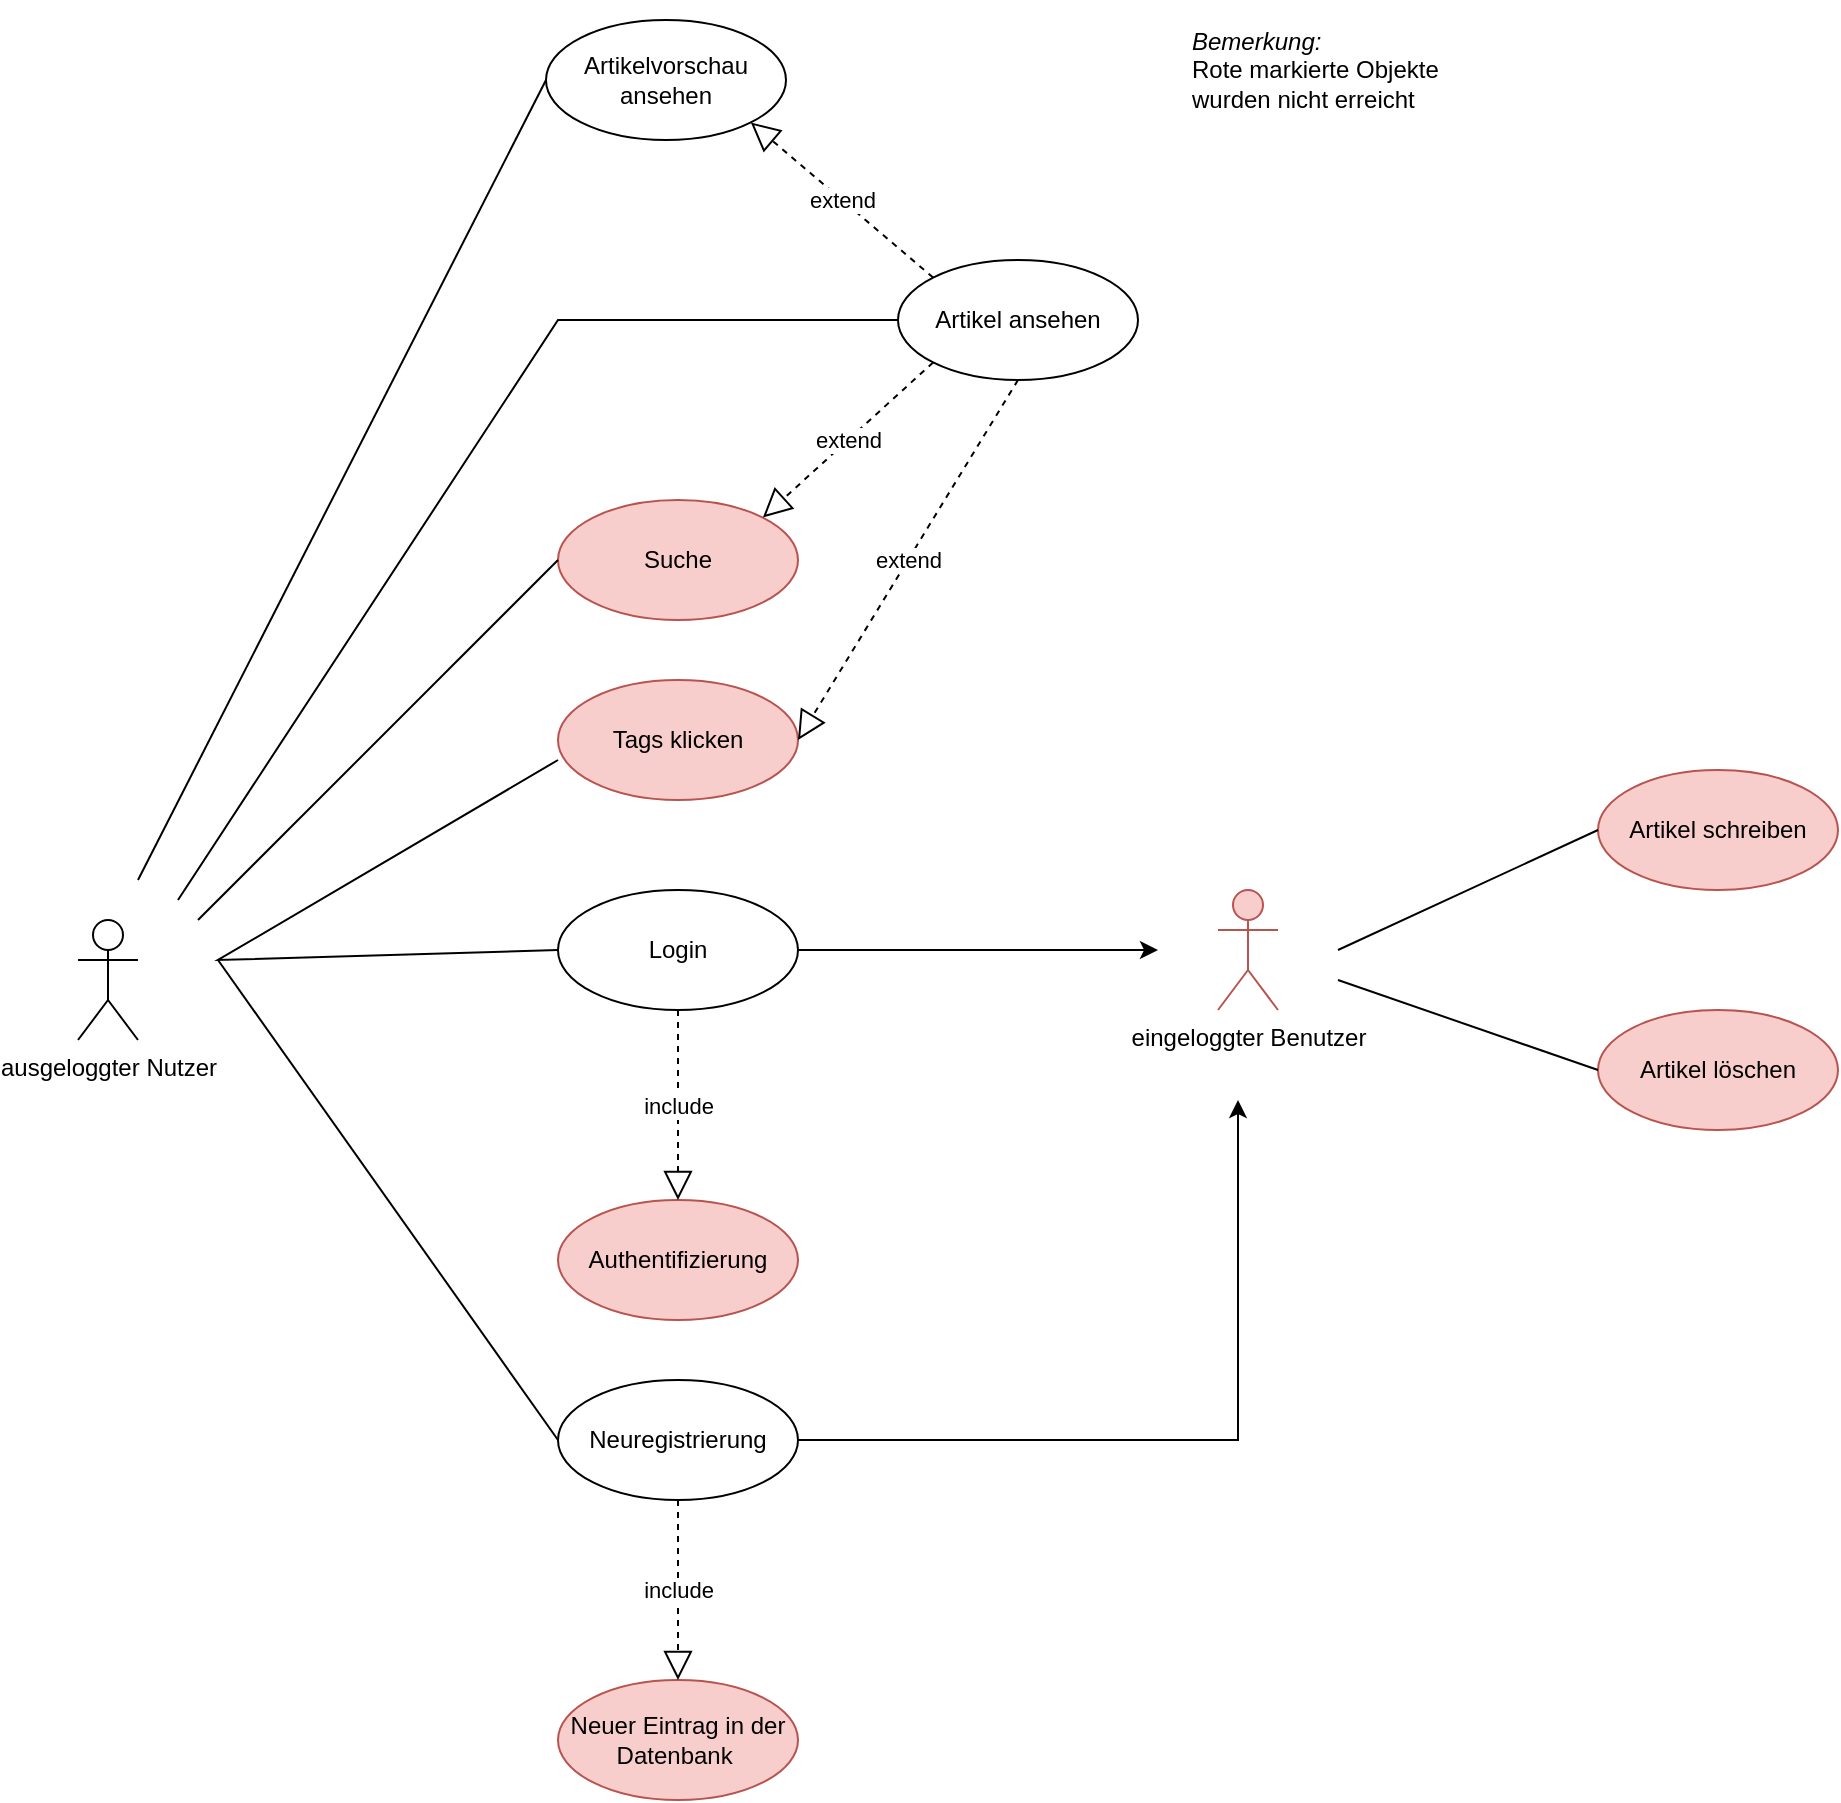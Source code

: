 <mxfile version="20.0.4" type="github">
  <diagram id="LUIKh2yXa2uc6H_MhnpQ" name="Page-1">
    <mxGraphModel dx="1756" dy="898" grid="1" gridSize="10" guides="1" tooltips="1" connect="1" arrows="1" fold="1" page="1" pageScale="1" pageWidth="827" pageHeight="1169" math="0" shadow="0">
      <root>
        <mxCell id="0" />
        <mxCell id="1" parent="0" />
        <mxCell id="9gUIYYkPxipgCvS0CtOu-1" value="Artikelvorschau ansehen" style="ellipse;whiteSpace=wrap;html=1;" parent="1" vertex="1">
          <mxGeometry x="294" y="120" width="120" height="60" as="geometry" />
        </mxCell>
        <mxCell id="9gUIYYkPxipgCvS0CtOu-2" value="Artikel ansehen" style="ellipse;whiteSpace=wrap;html=1;" parent="1" vertex="1">
          <mxGeometry x="470" y="240" width="120" height="60" as="geometry" />
        </mxCell>
        <mxCell id="9gUIYYkPxipgCvS0CtOu-3" value="Suche" style="ellipse;whiteSpace=wrap;html=1;fillColor=#f8cecc;strokeColor=#b85450;" parent="1" vertex="1">
          <mxGeometry x="300" y="360" width="120" height="60" as="geometry" />
        </mxCell>
        <mxCell id="9gUIYYkPxipgCvS0CtOu-4" value="Tags klicken" style="ellipse;whiteSpace=wrap;html=1;fillColor=#f8cecc;strokeColor=#b85450;" parent="1" vertex="1">
          <mxGeometry x="300" y="450" width="120" height="60" as="geometry" />
        </mxCell>
        <mxCell id="9gUIYYkPxipgCvS0CtOu-6" value="Artikel schreiben" style="ellipse;whiteSpace=wrap;html=1;fillColor=#f8cecc;strokeColor=#b85450;" parent="1" vertex="1">
          <mxGeometry x="820" y="495" width="120" height="60" as="geometry" />
        </mxCell>
        <mxCell id="9gUIYYkPxipgCvS0CtOu-7" value="Authentifizierung" style="ellipse;whiteSpace=wrap;html=1;fillColor=#f8cecc;strokeColor=#b85450;" parent="1" vertex="1">
          <mxGeometry x="300" y="710" width="120" height="60" as="geometry" />
        </mxCell>
        <mxCell id="9gUIYYkPxipgCvS0CtOu-8" value="Neuer Eintrag in der Datenbank&amp;nbsp;" style="ellipse;whiteSpace=wrap;html=1;fillColor=#f8cecc;strokeColor=#b85450;" parent="1" vertex="1">
          <mxGeometry x="300" y="950" width="120" height="60" as="geometry" />
        </mxCell>
        <mxCell id="9gUIYYkPxipgCvS0CtOu-9" value="Login" style="ellipse;whiteSpace=wrap;html=1;" parent="1" vertex="1">
          <mxGeometry x="300" y="555" width="120" height="60" as="geometry" />
        </mxCell>
        <mxCell id="9gUIYYkPxipgCvS0CtOu-10" value="Neuregistrierung" style="ellipse;whiteSpace=wrap;html=1;" parent="1" vertex="1">
          <mxGeometry x="300" y="800" width="120" height="60" as="geometry" />
        </mxCell>
        <mxCell id="9gUIYYkPxipgCvS0CtOu-11" value="extend" style="endArrow=block;dashed=1;endFill=0;endSize=12;html=1;rounded=0;exitX=0;exitY=1;exitDx=0;exitDy=0;entryX=1;entryY=0;entryDx=0;entryDy=0;" parent="1" source="9gUIYYkPxipgCvS0CtOu-2" target="9gUIYYkPxipgCvS0CtOu-3" edge="1">
          <mxGeometry width="160" relative="1" as="geometry">
            <mxPoint x="350" y="390" as="sourcePoint" />
            <mxPoint x="510" y="390" as="targetPoint" />
          </mxGeometry>
        </mxCell>
        <mxCell id="9gUIYYkPxipgCvS0CtOu-12" value="extend" style="endArrow=block;dashed=1;endFill=0;endSize=12;html=1;rounded=0;exitX=0.5;exitY=1;exitDx=0;exitDy=0;entryX=1;entryY=0.5;entryDx=0;entryDy=0;" parent="1" source="9gUIYYkPxipgCvS0CtOu-2" target="9gUIYYkPxipgCvS0CtOu-4" edge="1">
          <mxGeometry width="160" relative="1" as="geometry">
            <mxPoint x="350" y="390" as="sourcePoint" />
            <mxPoint x="510" y="390" as="targetPoint" />
          </mxGeometry>
        </mxCell>
        <mxCell id="9gUIYYkPxipgCvS0CtOu-13" value="extend" style="endArrow=block;dashed=1;endFill=0;endSize=12;html=1;rounded=0;exitX=0;exitY=0;exitDx=0;exitDy=0;entryX=1;entryY=1;entryDx=0;entryDy=0;" parent="1" source="9gUIYYkPxipgCvS0CtOu-2" target="9gUIYYkPxipgCvS0CtOu-1" edge="1">
          <mxGeometry width="160" relative="1" as="geometry">
            <mxPoint x="350" y="390" as="sourcePoint" />
            <mxPoint x="510" y="390" as="targetPoint" />
          </mxGeometry>
        </mxCell>
        <mxCell id="9gUIYYkPxipgCvS0CtOu-14" value="Artikel löschen" style="ellipse;whiteSpace=wrap;html=1;fillColor=#f8cecc;strokeColor=#b85450;" parent="1" vertex="1">
          <mxGeometry x="820" y="615" width="120" height="60" as="geometry" />
        </mxCell>
        <mxCell id="9gUIYYkPxipgCvS0CtOu-16" value="include" style="endArrow=block;dashed=1;endFill=0;endSize=12;html=1;rounded=0;exitX=0.5;exitY=1;exitDx=0;exitDy=0;entryX=0.5;entryY=0;entryDx=0;entryDy=0;" parent="1" source="9gUIYYkPxipgCvS0CtOu-9" target="9gUIYYkPxipgCvS0CtOu-7" edge="1">
          <mxGeometry width="160" relative="1" as="geometry">
            <mxPoint x="350" y="690" as="sourcePoint" />
            <mxPoint x="510" y="690" as="targetPoint" />
          </mxGeometry>
        </mxCell>
        <mxCell id="9gUIYYkPxipgCvS0CtOu-17" value="include" style="endArrow=block;dashed=1;endFill=0;endSize=12;html=1;rounded=0;exitX=0.5;exitY=1;exitDx=0;exitDy=0;entryX=0.5;entryY=0;entryDx=0;entryDy=0;" parent="1" source="9gUIYYkPxipgCvS0CtOu-10" target="9gUIYYkPxipgCvS0CtOu-8" edge="1">
          <mxGeometry width="160" relative="1" as="geometry">
            <mxPoint x="450" y="880" as="sourcePoint" />
            <mxPoint x="610" y="880" as="targetPoint" />
            <Array as="points">
              <mxPoint x="360" y="930" />
            </Array>
          </mxGeometry>
        </mxCell>
        <mxCell id="9gUIYYkPxipgCvS0CtOu-18" value="eingeloggter Benutzer&lt;br&gt;&amp;nbsp;&lt;br&gt;" style="shape=umlActor;verticalLabelPosition=bottom;verticalAlign=top;html=1;fillColor=#f8cecc;strokeColor=#b85450;" parent="1" vertex="1">
          <mxGeometry x="630" y="555" width="30" height="60" as="geometry" />
        </mxCell>
        <mxCell id="9gUIYYkPxipgCvS0CtOu-21" value="" style="endArrow=classic;html=1;rounded=0;exitX=1;exitY=0.5;exitDx=0;exitDy=0;" parent="1" source="9gUIYYkPxipgCvS0CtOu-9" edge="1">
          <mxGeometry width="50" height="50" relative="1" as="geometry">
            <mxPoint x="480" y="650" as="sourcePoint" />
            <mxPoint x="600" y="585" as="targetPoint" />
          </mxGeometry>
        </mxCell>
        <mxCell id="9gUIYYkPxipgCvS0CtOu-22" value="" style="endArrow=classic;html=1;rounded=0;exitX=1;exitY=0.5;exitDx=0;exitDy=0;" parent="1" source="9gUIYYkPxipgCvS0CtOu-10" edge="1">
          <mxGeometry width="50" height="50" relative="1" as="geometry">
            <mxPoint x="480" y="650" as="sourcePoint" />
            <mxPoint x="640" y="660" as="targetPoint" />
            <Array as="points">
              <mxPoint x="640" y="830" />
            </Array>
          </mxGeometry>
        </mxCell>
        <mxCell id="9gUIYYkPxipgCvS0CtOu-25" value="" style="endArrow=none;html=1;rounded=0;entryX=0;entryY=0.5;entryDx=0;entryDy=0;" parent="1" target="9gUIYYkPxipgCvS0CtOu-6" edge="1">
          <mxGeometry width="50" height="50" relative="1" as="geometry">
            <mxPoint x="690" y="585" as="sourcePoint" />
            <mxPoint x="570" y="540" as="targetPoint" />
          </mxGeometry>
        </mxCell>
        <mxCell id="9gUIYYkPxipgCvS0CtOu-26" value="" style="endArrow=none;html=1;rounded=0;entryX=0;entryY=0.5;entryDx=0;entryDy=0;" parent="1" target="9gUIYYkPxipgCvS0CtOu-14" edge="1">
          <mxGeometry width="50" height="50" relative="1" as="geometry">
            <mxPoint x="690" y="600" as="sourcePoint" />
            <mxPoint x="520" y="600" as="targetPoint" />
          </mxGeometry>
        </mxCell>
        <mxCell id="9gUIYYkPxipgCvS0CtOu-27" value="ausgeloggter Nutzer&lt;br&gt;" style="shape=umlActor;verticalLabelPosition=bottom;verticalAlign=top;html=1;outlineConnect=0;" parent="1" vertex="1">
          <mxGeometry x="60" y="570" width="30" height="60" as="geometry" />
        </mxCell>
        <mxCell id="9gUIYYkPxipgCvS0CtOu-29" value="" style="endArrow=none;html=1;rounded=0;entryX=0;entryY=0.5;entryDx=0;entryDy=0;" parent="1" target="9gUIYYkPxipgCvS0CtOu-1" edge="1">
          <mxGeometry width="50" height="50" relative="1" as="geometry">
            <mxPoint x="90" y="550" as="sourcePoint" />
            <mxPoint x="170" y="460" as="targetPoint" />
          </mxGeometry>
        </mxCell>
        <mxCell id="9gUIYYkPxipgCvS0CtOu-30" value="" style="endArrow=none;html=1;rounded=0;entryX=0;entryY=0.5;entryDx=0;entryDy=0;" parent="1" target="9gUIYYkPxipgCvS0CtOu-2" edge="1">
          <mxGeometry width="50" height="50" relative="1" as="geometry">
            <mxPoint x="110" y="560" as="sourcePoint" />
            <mxPoint x="330" y="280" as="targetPoint" />
            <Array as="points">
              <mxPoint x="300" y="270" />
            </Array>
          </mxGeometry>
        </mxCell>
        <mxCell id="9gUIYYkPxipgCvS0CtOu-31" value="" style="endArrow=none;html=1;rounded=0;entryX=0;entryY=0.5;entryDx=0;entryDy=0;" parent="1" target="9gUIYYkPxipgCvS0CtOu-3" edge="1">
          <mxGeometry width="50" height="50" relative="1" as="geometry">
            <mxPoint x="120" y="570" as="sourcePoint" />
            <mxPoint x="420" y="380" as="targetPoint" />
          </mxGeometry>
        </mxCell>
        <mxCell id="9gUIYYkPxipgCvS0CtOu-32" value="" style="endArrow=none;html=1;rounded=0;entryX=0;entryY=0.5;entryDx=0;entryDy=0;" parent="1" target="9gUIYYkPxipgCvS0CtOu-9" edge="1">
          <mxGeometry width="50" height="50" relative="1" as="geometry">
            <mxPoint x="300" y="490" as="sourcePoint" />
            <mxPoint x="420" y="380" as="targetPoint" />
            <Array as="points">
              <mxPoint x="130" y="590" />
            </Array>
          </mxGeometry>
        </mxCell>
        <mxCell id="9gUIYYkPxipgCvS0CtOu-33" value="" style="endArrow=none;html=1;rounded=0;entryX=0;entryY=0.5;entryDx=0;entryDy=0;" parent="1" target="9gUIYYkPxipgCvS0CtOu-10" edge="1">
          <mxGeometry width="50" height="50" relative="1" as="geometry">
            <mxPoint x="130" y="590" as="sourcePoint" />
            <mxPoint x="420" y="700" as="targetPoint" />
          </mxGeometry>
        </mxCell>
        <mxCell id="9gUIYYkPxipgCvS0CtOu-36" value="&lt;i&gt;Bemerkung:&lt;/i&gt;&lt;br&gt;Rote markierte Objekte wurden nicht erreicht" style="text;html=1;strokeColor=none;fillColor=none;align=left;verticalAlign=middle;whiteSpace=wrap;rounded=0;" parent="1" vertex="1">
          <mxGeometry x="615" y="110" width="145" height="70" as="geometry" />
        </mxCell>
      </root>
    </mxGraphModel>
  </diagram>
</mxfile>
